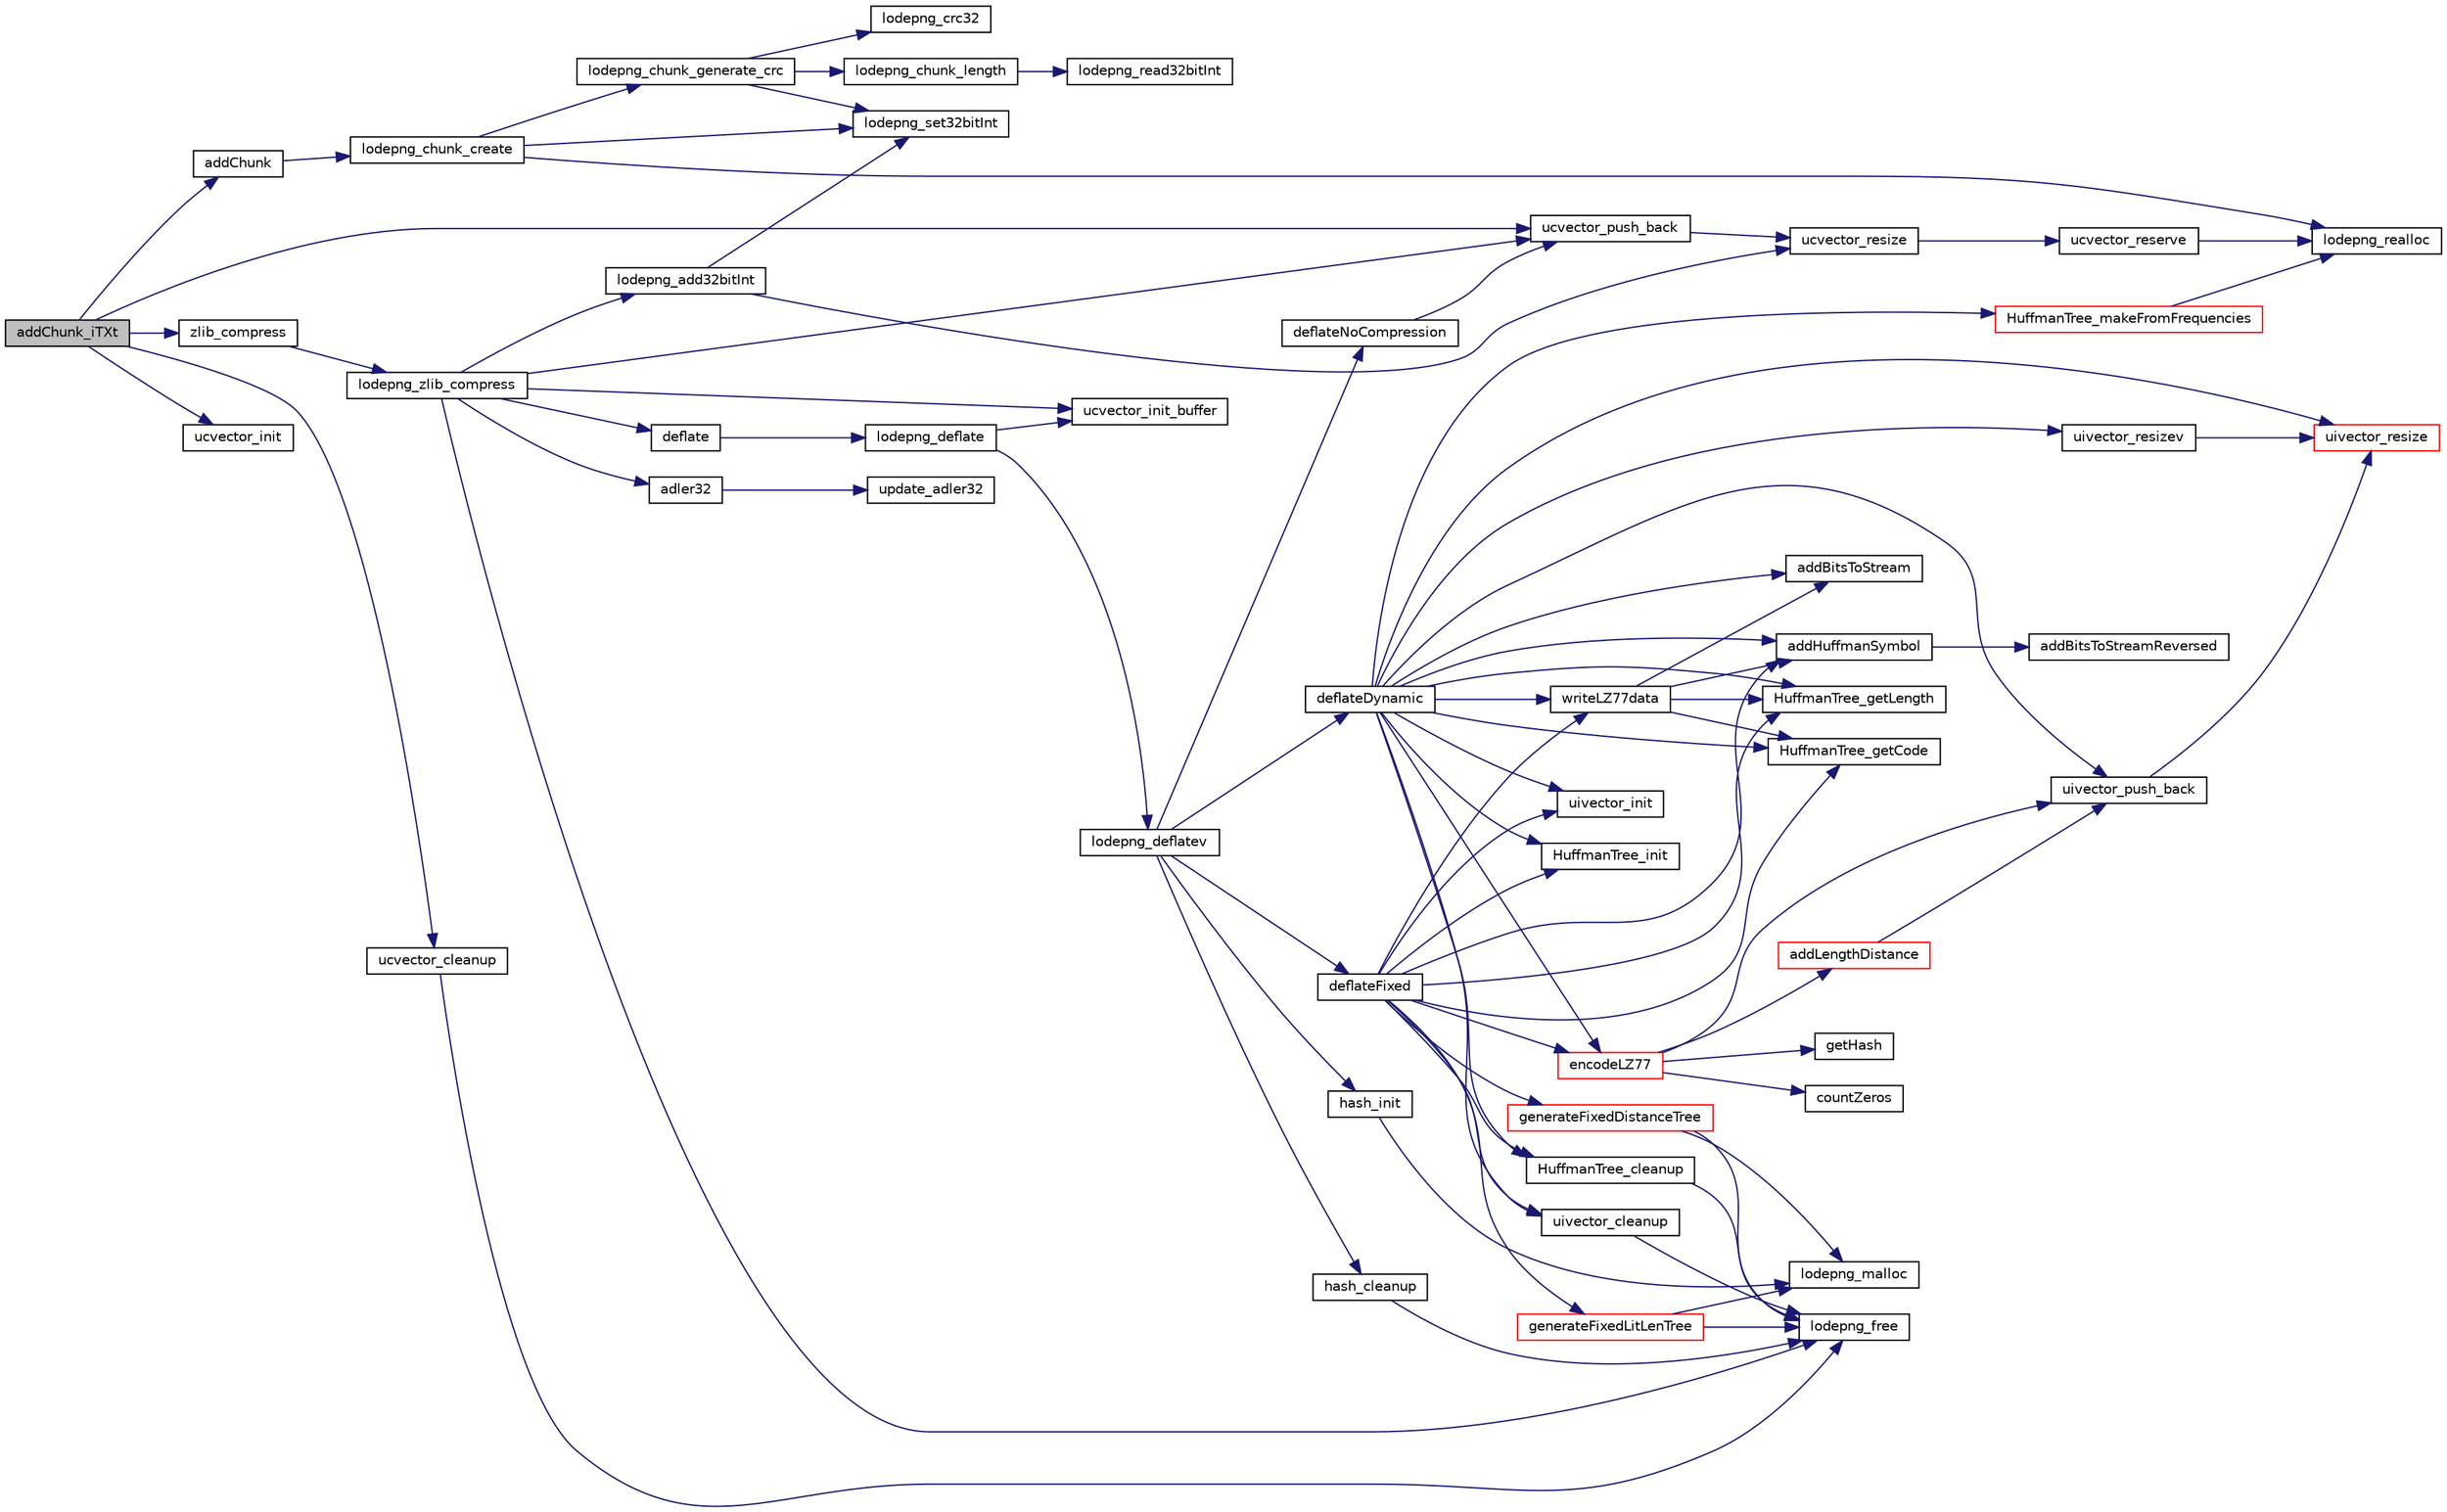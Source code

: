 digraph "addChunk_iTXt"
{
 // LATEX_PDF_SIZE
  edge [fontname="Helvetica",fontsize="10",labelfontname="Helvetica",labelfontsize="10"];
  node [fontname="Helvetica",fontsize="10",shape=record];
  rankdir="LR";
  Node1 [label="addChunk_iTXt",height=0.2,width=0.4,color="black", fillcolor="grey75", style="filled", fontcolor="black",tooltip=" "];
  Node1 -> Node2 [color="midnightblue",fontsize="10",style="solid",fontname="Helvetica"];
  Node2 [label="addChunk",height=0.2,width=0.4,color="black", fillcolor="white", style="filled",URL="$lodepng_8cpp.html#af19f183e437b63f5fca48f26807bfa4a",tooltip=" "];
  Node2 -> Node3 [color="midnightblue",fontsize="10",style="solid",fontname="Helvetica"];
  Node3 [label="lodepng_chunk_create",height=0.2,width=0.4,color="black", fillcolor="white", style="filled",URL="$lodepng_8cpp.html#a2659e18b691b087c3b8610f44d9be8b1",tooltip=" "];
  Node3 -> Node4 [color="midnightblue",fontsize="10",style="solid",fontname="Helvetica"];
  Node4 [label="lodepng_chunk_generate_crc",height=0.2,width=0.4,color="black", fillcolor="white", style="filled",URL="$lodepng_8cpp.html#a5ea8918bcdd67d62af9735faa5d03b1b",tooltip=" "];
  Node4 -> Node5 [color="midnightblue",fontsize="10",style="solid",fontname="Helvetica"];
  Node5 [label="lodepng_chunk_length",height=0.2,width=0.4,color="black", fillcolor="white", style="filled",URL="$lodepng_8cpp.html#ad52897a6aecee7dde053c468c6bedda2",tooltip=" "];
  Node5 -> Node6 [color="midnightblue",fontsize="10",style="solid",fontname="Helvetica"];
  Node6 [label="lodepng_read32bitInt",height=0.2,width=0.4,color="black", fillcolor="white", style="filled",URL="$lodepng_8cpp.html#ae0cbc68bfc44dcf1f3186c076272113b",tooltip=" "];
  Node4 -> Node7 [color="midnightblue",fontsize="10",style="solid",fontname="Helvetica"];
  Node7 [label="lodepng_crc32",height=0.2,width=0.4,color="black", fillcolor="white", style="filled",URL="$lodepng_8cpp.html#a912814217b12a5e7a07f5ae745fc0701",tooltip=" "];
  Node4 -> Node8 [color="midnightblue",fontsize="10",style="solid",fontname="Helvetica"];
  Node8 [label="lodepng_set32bitInt",height=0.2,width=0.4,color="black", fillcolor="white", style="filled",URL="$lodepng_8cpp.html#a47e47531b3e88528764994ee5b1ec0f9",tooltip=" "];
  Node3 -> Node9 [color="midnightblue",fontsize="10",style="solid",fontname="Helvetica"];
  Node9 [label="lodepng_realloc",height=0.2,width=0.4,color="black", fillcolor="white", style="filled",URL="$lodepng_8cpp.html#a6ee50a3631edd70134996a315552131b",tooltip=" "];
  Node3 -> Node8 [color="midnightblue",fontsize="10",style="solid",fontname="Helvetica"];
  Node1 -> Node10 [color="midnightblue",fontsize="10",style="solid",fontname="Helvetica"];
  Node10 [label="ucvector_cleanup",height=0.2,width=0.4,color="black", fillcolor="white", style="filled",URL="$lodepng_8cpp.html#ad689bf84470238e26b01524631d778ec",tooltip=" "];
  Node10 -> Node11 [color="midnightblue",fontsize="10",style="solid",fontname="Helvetica"];
  Node11 [label="lodepng_free",height=0.2,width=0.4,color="black", fillcolor="white", style="filled",URL="$lodepng_8cpp.html#a5cabd4078527ba33b78791fac7e8b15c",tooltip=" "];
  Node1 -> Node12 [color="midnightblue",fontsize="10",style="solid",fontname="Helvetica"];
  Node12 [label="ucvector_init",height=0.2,width=0.4,color="black", fillcolor="white", style="filled",URL="$lodepng_8cpp.html#a1b58c07819eec4ff7e903138c08eb502",tooltip=" "];
  Node1 -> Node13 [color="midnightblue",fontsize="10",style="solid",fontname="Helvetica"];
  Node13 [label="ucvector_push_back",height=0.2,width=0.4,color="black", fillcolor="white", style="filled",URL="$lodepng_8cpp.html#a877b6a70493cb0b29f719ea48a26eadb",tooltip=" "];
  Node13 -> Node14 [color="midnightblue",fontsize="10",style="solid",fontname="Helvetica"];
  Node14 [label="ucvector_resize",height=0.2,width=0.4,color="black", fillcolor="white", style="filled",URL="$lodepng_8cpp.html#ae4e2da90ae4abb858852f211eb28d622",tooltip=" "];
  Node14 -> Node15 [color="midnightblue",fontsize="10",style="solid",fontname="Helvetica"];
  Node15 [label="ucvector_reserve",height=0.2,width=0.4,color="black", fillcolor="white", style="filled",URL="$lodepng_8cpp.html#ac03e508691c2826ee4065627465ccb4a",tooltip=" "];
  Node15 -> Node9 [color="midnightblue",fontsize="10",style="solid",fontname="Helvetica"];
  Node1 -> Node16 [color="midnightblue",fontsize="10",style="solid",fontname="Helvetica"];
  Node16 [label="zlib_compress",height=0.2,width=0.4,color="black", fillcolor="white", style="filled",URL="$lodepng_8cpp.html#a16b8b673224a932324a48890800a85b0",tooltip=" "];
  Node16 -> Node17 [color="midnightblue",fontsize="10",style="solid",fontname="Helvetica"];
  Node17 [label="lodepng_zlib_compress",height=0.2,width=0.4,color="black", fillcolor="white", style="filled",URL="$lodepng_8cpp.html#a72d4240c44c9ba1814dae814c7d80eb1",tooltip=" "];
  Node17 -> Node18 [color="midnightblue",fontsize="10",style="solid",fontname="Helvetica"];
  Node18 [label="adler32",height=0.2,width=0.4,color="black", fillcolor="white", style="filled",URL="$lodepng_8cpp.html#aaff8570a8cd87fb288946c4465077c8d",tooltip=" "];
  Node18 -> Node19 [color="midnightblue",fontsize="10",style="solid",fontname="Helvetica"];
  Node19 [label="update_adler32",height=0.2,width=0.4,color="black", fillcolor="white", style="filled",URL="$lodepng_8cpp.html#a6b8e3bf04ec5a378eabb8851728421dd",tooltip=" "];
  Node17 -> Node20 [color="midnightblue",fontsize="10",style="solid",fontname="Helvetica"];
  Node20 [label="deflate",height=0.2,width=0.4,color="black", fillcolor="white", style="filled",URL="$lodepng_8cpp.html#a1d17e3031a5892a1e34c43b1b3cdae36",tooltip=" "];
  Node20 -> Node21 [color="midnightblue",fontsize="10",style="solid",fontname="Helvetica"];
  Node21 [label="lodepng_deflate",height=0.2,width=0.4,color="black", fillcolor="white", style="filled",URL="$lodepng_8cpp.html#a6f5f070e236aaf9b1809e34b467f3225",tooltip=" "];
  Node21 -> Node22 [color="midnightblue",fontsize="10",style="solid",fontname="Helvetica"];
  Node22 [label="lodepng_deflatev",height=0.2,width=0.4,color="black", fillcolor="white", style="filled",URL="$lodepng_8cpp.html#a39ac60ba8b9972ab13c74559681c6346",tooltip=" "];
  Node22 -> Node23 [color="midnightblue",fontsize="10",style="solid",fontname="Helvetica"];
  Node23 [label="deflateDynamic",height=0.2,width=0.4,color="black", fillcolor="white", style="filled",URL="$lodepng_8cpp.html#ae121df49cb1cf4d071177875f21a364a",tooltip=" "];
  Node23 -> Node24 [color="midnightblue",fontsize="10",style="solid",fontname="Helvetica"];
  Node24 [label="addBitsToStream",height=0.2,width=0.4,color="black", fillcolor="white", style="filled",URL="$lodepng_8cpp.html#aaee6011b88c8b394ccd9e868b01cafa6",tooltip=" "];
  Node23 -> Node25 [color="midnightblue",fontsize="10",style="solid",fontname="Helvetica"];
  Node25 [label="addHuffmanSymbol",height=0.2,width=0.4,color="black", fillcolor="white", style="filled",URL="$lodepng_8cpp.html#a8220b4fba74162202ac5294bde504252",tooltip=" "];
  Node25 -> Node26 [color="midnightblue",fontsize="10",style="solid",fontname="Helvetica"];
  Node26 [label="addBitsToStreamReversed",height=0.2,width=0.4,color="black", fillcolor="white", style="filled",URL="$lodepng_8cpp.html#aef353b91f13641f94a9028ac84fb330c",tooltip=" "];
  Node23 -> Node27 [color="midnightblue",fontsize="10",style="solid",fontname="Helvetica"];
  Node27 [label="encodeLZ77",height=0.2,width=0.4,color="red", fillcolor="white", style="filled",URL="$lodepng_8cpp.html#a43999e66c6578e9ac1275d7ece61d568",tooltip=" "];
  Node27 -> Node28 [color="midnightblue",fontsize="10",style="solid",fontname="Helvetica"];
  Node28 [label="addLengthDistance",height=0.2,width=0.4,color="red", fillcolor="white", style="filled",URL="$lodepng_8cpp.html#aad409090a7949e79b1db4c3a34431712",tooltip=" "];
  Node28 -> Node30 [color="midnightblue",fontsize="10",style="solid",fontname="Helvetica"];
  Node30 [label="uivector_push_back",height=0.2,width=0.4,color="black", fillcolor="white", style="filled",URL="$lodepng_8cpp.html#a5cfb7c89e9f18896101fddb10786cbc2",tooltip=" "];
  Node30 -> Node31 [color="midnightblue",fontsize="10",style="solid",fontname="Helvetica"];
  Node31 [label="uivector_resize",height=0.2,width=0.4,color="red", fillcolor="white", style="filled",URL="$lodepng_8cpp.html#a348bbe51fbdd2881e2caabe468611a26",tooltip=" "];
  Node27 -> Node33 [color="midnightblue",fontsize="10",style="solid",fontname="Helvetica"];
  Node33 [label="countZeros",height=0.2,width=0.4,color="black", fillcolor="white", style="filled",URL="$lodepng_8cpp.html#a92ccc314f19e1d89170fadb55b760464",tooltip=" "];
  Node27 -> Node34 [color="midnightblue",fontsize="10",style="solid",fontname="Helvetica"];
  Node34 [label="getHash",height=0.2,width=0.4,color="black", fillcolor="white", style="filled",URL="$lodepng_8cpp.html#a7a0f9762d3257497e827f8afde3d05fe",tooltip=" "];
  Node27 -> Node30 [color="midnightblue",fontsize="10",style="solid",fontname="Helvetica"];
  Node23 -> Node36 [color="midnightblue",fontsize="10",style="solid",fontname="Helvetica"];
  Node36 [label="HuffmanTree_cleanup",height=0.2,width=0.4,color="black", fillcolor="white", style="filled",URL="$lodepng_8cpp.html#a3228e11a4562c70c9fb78931eb6eb44a",tooltip=" "];
  Node36 -> Node11 [color="midnightblue",fontsize="10",style="solid",fontname="Helvetica"];
  Node23 -> Node37 [color="midnightblue",fontsize="10",style="solid",fontname="Helvetica"];
  Node37 [label="HuffmanTree_getCode",height=0.2,width=0.4,color="black", fillcolor="white", style="filled",URL="$lodepng_8cpp.html#a4a219535105aecc94ba9d4bccfbb66b8",tooltip=" "];
  Node23 -> Node38 [color="midnightblue",fontsize="10",style="solid",fontname="Helvetica"];
  Node38 [label="HuffmanTree_getLength",height=0.2,width=0.4,color="black", fillcolor="white", style="filled",URL="$lodepng_8cpp.html#a0b12e062127bf0b511165c7a14ca9a87",tooltip=" "];
  Node23 -> Node39 [color="midnightblue",fontsize="10",style="solid",fontname="Helvetica"];
  Node39 [label="HuffmanTree_init",height=0.2,width=0.4,color="black", fillcolor="white", style="filled",URL="$lodepng_8cpp.html#a37cb427b175e04defdc48569b76a375c",tooltip=" "];
  Node23 -> Node40 [color="midnightblue",fontsize="10",style="solid",fontname="Helvetica"];
  Node40 [label="HuffmanTree_makeFromFrequencies",height=0.2,width=0.4,color="red", fillcolor="white", style="filled",URL="$lodepng_8cpp.html#a24e41d5a8d40a77fa34914e2bc030446",tooltip=" "];
  Node40 -> Node9 [color="midnightblue",fontsize="10",style="solid",fontname="Helvetica"];
  Node23 -> Node44 [color="midnightblue",fontsize="10",style="solid",fontname="Helvetica"];
  Node44 [label="uivector_cleanup",height=0.2,width=0.4,color="black", fillcolor="white", style="filled",URL="$lodepng_8cpp.html#a58616079535e14a89a469632d078d336",tooltip=" "];
  Node44 -> Node11 [color="midnightblue",fontsize="10",style="solid",fontname="Helvetica"];
  Node23 -> Node45 [color="midnightblue",fontsize="10",style="solid",fontname="Helvetica"];
  Node45 [label="uivector_init",height=0.2,width=0.4,color="black", fillcolor="white", style="filled",URL="$lodepng_8cpp.html#aa03164e774d0dea9886ccdbb3f591f49",tooltip=" "];
  Node23 -> Node30 [color="midnightblue",fontsize="10",style="solid",fontname="Helvetica"];
  Node23 -> Node31 [color="midnightblue",fontsize="10",style="solid",fontname="Helvetica"];
  Node23 -> Node46 [color="midnightblue",fontsize="10",style="solid",fontname="Helvetica"];
  Node46 [label="uivector_resizev",height=0.2,width=0.4,color="black", fillcolor="white", style="filled",URL="$lodepng_8cpp.html#a2ceb381bbb52c2fc72946047b58ea11d",tooltip=" "];
  Node46 -> Node31 [color="midnightblue",fontsize="10",style="solid",fontname="Helvetica"];
  Node23 -> Node51 [color="midnightblue",fontsize="10",style="solid",fontname="Helvetica"];
  Node51 [label="writeLZ77data",height=0.2,width=0.4,color="black", fillcolor="white", style="filled",URL="$lodepng_8cpp.html#a6bcad159011eeb745922886cb9b72db4",tooltip=" "];
  Node51 -> Node24 [color="midnightblue",fontsize="10",style="solid",fontname="Helvetica"];
  Node51 -> Node25 [color="midnightblue",fontsize="10",style="solid",fontname="Helvetica"];
  Node51 -> Node37 [color="midnightblue",fontsize="10",style="solid",fontname="Helvetica"];
  Node51 -> Node38 [color="midnightblue",fontsize="10",style="solid",fontname="Helvetica"];
  Node22 -> Node52 [color="midnightblue",fontsize="10",style="solid",fontname="Helvetica"];
  Node52 [label="deflateFixed",height=0.2,width=0.4,color="black", fillcolor="white", style="filled",URL="$lodepng_8cpp.html#ae74e5eb341f431e2e8cf099e0691d803",tooltip=" "];
  Node52 -> Node25 [color="midnightblue",fontsize="10",style="solid",fontname="Helvetica"];
  Node52 -> Node27 [color="midnightblue",fontsize="10",style="solid",fontname="Helvetica"];
  Node52 -> Node53 [color="midnightblue",fontsize="10",style="solid",fontname="Helvetica"];
  Node53 [label="generateFixedDistanceTree",height=0.2,width=0.4,color="red", fillcolor="white", style="filled",URL="$lodepng_8cpp.html#afff6d2d37364f0329eba8b54c380b1ff",tooltip=" "];
  Node53 -> Node11 [color="midnightblue",fontsize="10",style="solid",fontname="Helvetica"];
  Node53 -> Node43 [color="midnightblue",fontsize="10",style="solid",fontname="Helvetica"];
  Node43 [label="lodepng_malloc",height=0.2,width=0.4,color="black", fillcolor="white", style="filled",URL="$lodepng_8cpp.html#acde6d2f623c875a922fc7526d49af03c",tooltip=" "];
  Node52 -> Node55 [color="midnightblue",fontsize="10",style="solid",fontname="Helvetica"];
  Node55 [label="generateFixedLitLenTree",height=0.2,width=0.4,color="red", fillcolor="white", style="filled",URL="$lodepng_8cpp.html#ae061b285397842660d714272df841c39",tooltip=" "];
  Node55 -> Node11 [color="midnightblue",fontsize="10",style="solid",fontname="Helvetica"];
  Node55 -> Node43 [color="midnightblue",fontsize="10",style="solid",fontname="Helvetica"];
  Node52 -> Node36 [color="midnightblue",fontsize="10",style="solid",fontname="Helvetica"];
  Node52 -> Node37 [color="midnightblue",fontsize="10",style="solid",fontname="Helvetica"];
  Node52 -> Node38 [color="midnightblue",fontsize="10",style="solid",fontname="Helvetica"];
  Node52 -> Node39 [color="midnightblue",fontsize="10",style="solid",fontname="Helvetica"];
  Node52 -> Node44 [color="midnightblue",fontsize="10",style="solid",fontname="Helvetica"];
  Node52 -> Node45 [color="midnightblue",fontsize="10",style="solid",fontname="Helvetica"];
  Node52 -> Node51 [color="midnightblue",fontsize="10",style="solid",fontname="Helvetica"];
  Node22 -> Node56 [color="midnightblue",fontsize="10",style="solid",fontname="Helvetica"];
  Node56 [label="deflateNoCompression",height=0.2,width=0.4,color="black", fillcolor="white", style="filled",URL="$lodepng_8cpp.html#a758e000aa92967d5916db08e815e6b1f",tooltip=" "];
  Node56 -> Node13 [color="midnightblue",fontsize="10",style="solid",fontname="Helvetica"];
  Node22 -> Node57 [color="midnightblue",fontsize="10",style="solid",fontname="Helvetica"];
  Node57 [label="hash_cleanup",height=0.2,width=0.4,color="black", fillcolor="white", style="filled",URL="$lodepng_8cpp.html#a42a60458dc0338a8995e04eb17085291",tooltip=" "];
  Node57 -> Node11 [color="midnightblue",fontsize="10",style="solid",fontname="Helvetica"];
  Node22 -> Node58 [color="midnightblue",fontsize="10",style="solid",fontname="Helvetica"];
  Node58 [label="hash_init",height=0.2,width=0.4,color="black", fillcolor="white", style="filled",URL="$lodepng_8cpp.html#af0c3ddc6fb0114714f7e87a485f0403a",tooltip=" "];
  Node58 -> Node43 [color="midnightblue",fontsize="10",style="solid",fontname="Helvetica"];
  Node21 -> Node59 [color="midnightblue",fontsize="10",style="solid",fontname="Helvetica"];
  Node59 [label="ucvector_init_buffer",height=0.2,width=0.4,color="black", fillcolor="white", style="filled",URL="$lodepng_8cpp.html#a965dbd8125f0471f3e0d8206b4c91f22",tooltip=" "];
  Node17 -> Node60 [color="midnightblue",fontsize="10",style="solid",fontname="Helvetica"];
  Node60 [label="lodepng_add32bitInt",height=0.2,width=0.4,color="black", fillcolor="white", style="filled",URL="$lodepng_8cpp.html#a4fc3164cfaabc5861f53a7cfb756b680",tooltip=" "];
  Node60 -> Node8 [color="midnightblue",fontsize="10",style="solid",fontname="Helvetica"];
  Node60 -> Node14 [color="midnightblue",fontsize="10",style="solid",fontname="Helvetica"];
  Node17 -> Node11 [color="midnightblue",fontsize="10",style="solid",fontname="Helvetica"];
  Node17 -> Node59 [color="midnightblue",fontsize="10",style="solid",fontname="Helvetica"];
  Node17 -> Node13 [color="midnightblue",fontsize="10",style="solid",fontname="Helvetica"];
}
